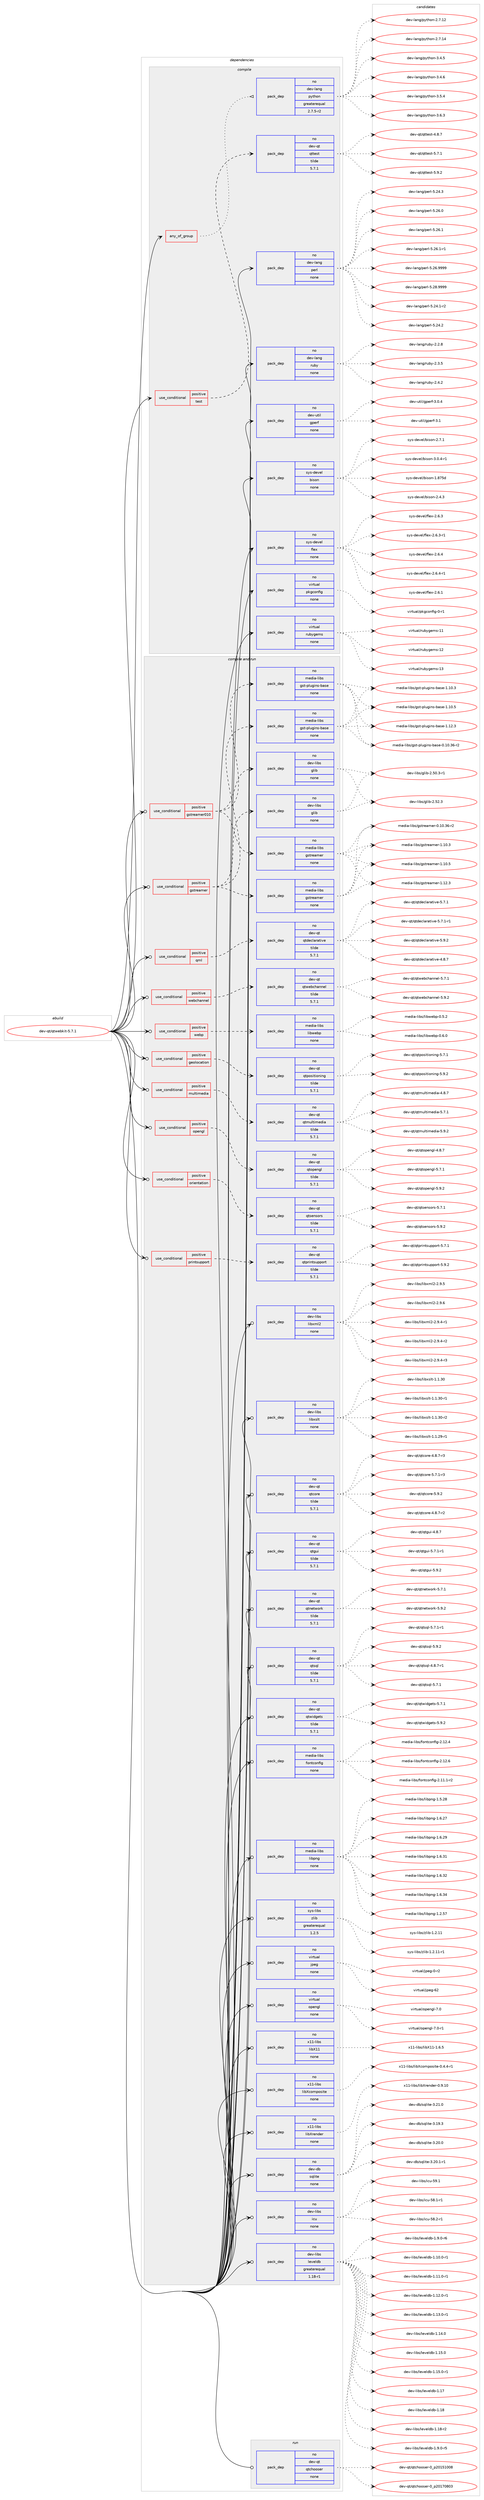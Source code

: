 digraph prolog {

# *************
# Graph options
# *************

newrank=true;
concentrate=true;
compound=true;
graph [rankdir=LR,fontname=Helvetica,fontsize=10,ranksep=1.5];#, ranksep=2.5, nodesep=0.2];
edge  [arrowhead=vee];
node  [fontname=Helvetica,fontsize=10];

# **********
# The ebuild
# **********

subgraph cluster_leftcol {
color=gray;
rank=same;
label=<<i>ebuild</i>>;
id [label="dev-qt/qtwebkit-5.7.1", color=red, width=4, href="../dev-qt/qtwebkit-5.7.1.svg"];
}

# ****************
# The dependencies
# ****************

subgraph cluster_midcol {
color=gray;
label=<<i>dependencies</i>>;
subgraph cluster_compile {
fillcolor="#eeeeee";
style=filled;
label=<<i>compile</i>>;
subgraph any3931 {
dependency197040 [label=<<TABLE BORDER="0" CELLBORDER="1" CELLSPACING="0" CELLPADDING="4"><TR><TD CELLPADDING="10">any_of_group</TD></TR></TABLE>>, shape=none, color=red];subgraph pack148412 {
dependency197041 [label=<<TABLE BORDER="0" CELLBORDER="1" CELLSPACING="0" CELLPADDING="4" WIDTH="220"><TR><TD ROWSPAN="6" CELLPADDING="30">pack_dep</TD></TR><TR><TD WIDTH="110">no</TD></TR><TR><TD>dev-lang</TD></TR><TR><TD>python</TD></TR><TR><TD>greaterequal</TD></TR><TR><TD>2.7.5-r2</TD></TR></TABLE>>, shape=none, color=blue];
}
dependency197040:e -> dependency197041:w [weight=20,style="dotted",arrowhead="oinv"];
}
id:e -> dependency197040:w [weight=20,style="solid",arrowhead="vee"];
subgraph cond44651 {
dependency197042 [label=<<TABLE BORDER="0" CELLBORDER="1" CELLSPACING="0" CELLPADDING="4"><TR><TD ROWSPAN="3" CELLPADDING="10">use_conditional</TD></TR><TR><TD>positive</TD></TR><TR><TD>test</TD></TR></TABLE>>, shape=none, color=red];
subgraph pack148413 {
dependency197043 [label=<<TABLE BORDER="0" CELLBORDER="1" CELLSPACING="0" CELLPADDING="4" WIDTH="220"><TR><TD ROWSPAN="6" CELLPADDING="30">pack_dep</TD></TR><TR><TD WIDTH="110">no</TD></TR><TR><TD>dev-qt</TD></TR><TR><TD>qttest</TD></TR><TR><TD>tilde</TD></TR><TR><TD>5.7.1</TD></TR></TABLE>>, shape=none, color=blue];
}
dependency197042:e -> dependency197043:w [weight=20,style="dashed",arrowhead="vee"];
}
id:e -> dependency197042:w [weight=20,style="solid",arrowhead="vee"];
subgraph pack148414 {
dependency197044 [label=<<TABLE BORDER="0" CELLBORDER="1" CELLSPACING="0" CELLPADDING="4" WIDTH="220"><TR><TD ROWSPAN="6" CELLPADDING="30">pack_dep</TD></TR><TR><TD WIDTH="110">no</TD></TR><TR><TD>dev-lang</TD></TR><TR><TD>perl</TD></TR><TR><TD>none</TD></TR><TR><TD></TD></TR></TABLE>>, shape=none, color=blue];
}
id:e -> dependency197044:w [weight=20,style="solid",arrowhead="vee"];
subgraph pack148415 {
dependency197045 [label=<<TABLE BORDER="0" CELLBORDER="1" CELLSPACING="0" CELLPADDING="4" WIDTH="220"><TR><TD ROWSPAN="6" CELLPADDING="30">pack_dep</TD></TR><TR><TD WIDTH="110">no</TD></TR><TR><TD>dev-lang</TD></TR><TR><TD>ruby</TD></TR><TR><TD>none</TD></TR><TR><TD></TD></TR></TABLE>>, shape=none, color=blue];
}
id:e -> dependency197045:w [weight=20,style="solid",arrowhead="vee"];
subgraph pack148416 {
dependency197046 [label=<<TABLE BORDER="0" CELLBORDER="1" CELLSPACING="0" CELLPADDING="4" WIDTH="220"><TR><TD ROWSPAN="6" CELLPADDING="30">pack_dep</TD></TR><TR><TD WIDTH="110">no</TD></TR><TR><TD>dev-util</TD></TR><TR><TD>gperf</TD></TR><TR><TD>none</TD></TR><TR><TD></TD></TR></TABLE>>, shape=none, color=blue];
}
id:e -> dependency197046:w [weight=20,style="solid",arrowhead="vee"];
subgraph pack148417 {
dependency197047 [label=<<TABLE BORDER="0" CELLBORDER="1" CELLSPACING="0" CELLPADDING="4" WIDTH="220"><TR><TD ROWSPAN="6" CELLPADDING="30">pack_dep</TD></TR><TR><TD WIDTH="110">no</TD></TR><TR><TD>sys-devel</TD></TR><TR><TD>bison</TD></TR><TR><TD>none</TD></TR><TR><TD></TD></TR></TABLE>>, shape=none, color=blue];
}
id:e -> dependency197047:w [weight=20,style="solid",arrowhead="vee"];
subgraph pack148418 {
dependency197048 [label=<<TABLE BORDER="0" CELLBORDER="1" CELLSPACING="0" CELLPADDING="4" WIDTH="220"><TR><TD ROWSPAN="6" CELLPADDING="30">pack_dep</TD></TR><TR><TD WIDTH="110">no</TD></TR><TR><TD>sys-devel</TD></TR><TR><TD>flex</TD></TR><TR><TD>none</TD></TR><TR><TD></TD></TR></TABLE>>, shape=none, color=blue];
}
id:e -> dependency197048:w [weight=20,style="solid",arrowhead="vee"];
subgraph pack148419 {
dependency197049 [label=<<TABLE BORDER="0" CELLBORDER="1" CELLSPACING="0" CELLPADDING="4" WIDTH="220"><TR><TD ROWSPAN="6" CELLPADDING="30">pack_dep</TD></TR><TR><TD WIDTH="110">no</TD></TR><TR><TD>virtual</TD></TR><TR><TD>pkgconfig</TD></TR><TR><TD>none</TD></TR><TR><TD></TD></TR></TABLE>>, shape=none, color=blue];
}
id:e -> dependency197049:w [weight=20,style="solid",arrowhead="vee"];
subgraph pack148420 {
dependency197050 [label=<<TABLE BORDER="0" CELLBORDER="1" CELLSPACING="0" CELLPADDING="4" WIDTH="220"><TR><TD ROWSPAN="6" CELLPADDING="30">pack_dep</TD></TR><TR><TD WIDTH="110">no</TD></TR><TR><TD>virtual</TD></TR><TR><TD>rubygems</TD></TR><TR><TD>none</TD></TR><TR><TD></TD></TR></TABLE>>, shape=none, color=blue];
}
id:e -> dependency197050:w [weight=20,style="solid",arrowhead="vee"];
}
subgraph cluster_compileandrun {
fillcolor="#eeeeee";
style=filled;
label=<<i>compile and run</i>>;
subgraph cond44652 {
dependency197051 [label=<<TABLE BORDER="0" CELLBORDER="1" CELLSPACING="0" CELLPADDING="4"><TR><TD ROWSPAN="3" CELLPADDING="10">use_conditional</TD></TR><TR><TD>positive</TD></TR><TR><TD>geolocation</TD></TR></TABLE>>, shape=none, color=red];
subgraph pack148421 {
dependency197052 [label=<<TABLE BORDER="0" CELLBORDER="1" CELLSPACING="0" CELLPADDING="4" WIDTH="220"><TR><TD ROWSPAN="6" CELLPADDING="30">pack_dep</TD></TR><TR><TD WIDTH="110">no</TD></TR><TR><TD>dev-qt</TD></TR><TR><TD>qtpositioning</TD></TR><TR><TD>tilde</TD></TR><TR><TD>5.7.1</TD></TR></TABLE>>, shape=none, color=blue];
}
dependency197051:e -> dependency197052:w [weight=20,style="dashed",arrowhead="vee"];
}
id:e -> dependency197051:w [weight=20,style="solid",arrowhead="odotvee"];
subgraph cond44653 {
dependency197053 [label=<<TABLE BORDER="0" CELLBORDER="1" CELLSPACING="0" CELLPADDING="4"><TR><TD ROWSPAN="3" CELLPADDING="10">use_conditional</TD></TR><TR><TD>positive</TD></TR><TR><TD>gstreamer</TD></TR></TABLE>>, shape=none, color=red];
subgraph pack148422 {
dependency197054 [label=<<TABLE BORDER="0" CELLBORDER="1" CELLSPACING="0" CELLPADDING="4" WIDTH="220"><TR><TD ROWSPAN="6" CELLPADDING="30">pack_dep</TD></TR><TR><TD WIDTH="110">no</TD></TR><TR><TD>dev-libs</TD></TR><TR><TD>glib</TD></TR><TR><TD>none</TD></TR><TR><TD></TD></TR></TABLE>>, shape=none, color=blue];
}
dependency197053:e -> dependency197054:w [weight=20,style="dashed",arrowhead="vee"];
subgraph pack148423 {
dependency197055 [label=<<TABLE BORDER="0" CELLBORDER="1" CELLSPACING="0" CELLPADDING="4" WIDTH="220"><TR><TD ROWSPAN="6" CELLPADDING="30">pack_dep</TD></TR><TR><TD WIDTH="110">no</TD></TR><TR><TD>media-libs</TD></TR><TR><TD>gstreamer</TD></TR><TR><TD>none</TD></TR><TR><TD></TD></TR></TABLE>>, shape=none, color=blue];
}
dependency197053:e -> dependency197055:w [weight=20,style="dashed",arrowhead="vee"];
subgraph pack148424 {
dependency197056 [label=<<TABLE BORDER="0" CELLBORDER="1" CELLSPACING="0" CELLPADDING="4" WIDTH="220"><TR><TD ROWSPAN="6" CELLPADDING="30">pack_dep</TD></TR><TR><TD WIDTH="110">no</TD></TR><TR><TD>media-libs</TD></TR><TR><TD>gst-plugins-base</TD></TR><TR><TD>none</TD></TR><TR><TD></TD></TR></TABLE>>, shape=none, color=blue];
}
dependency197053:e -> dependency197056:w [weight=20,style="dashed",arrowhead="vee"];
}
id:e -> dependency197053:w [weight=20,style="solid",arrowhead="odotvee"];
subgraph cond44654 {
dependency197057 [label=<<TABLE BORDER="0" CELLBORDER="1" CELLSPACING="0" CELLPADDING="4"><TR><TD ROWSPAN="3" CELLPADDING="10">use_conditional</TD></TR><TR><TD>positive</TD></TR><TR><TD>gstreamer010</TD></TR></TABLE>>, shape=none, color=red];
subgraph pack148425 {
dependency197058 [label=<<TABLE BORDER="0" CELLBORDER="1" CELLSPACING="0" CELLPADDING="4" WIDTH="220"><TR><TD ROWSPAN="6" CELLPADDING="30">pack_dep</TD></TR><TR><TD WIDTH="110">no</TD></TR><TR><TD>dev-libs</TD></TR><TR><TD>glib</TD></TR><TR><TD>none</TD></TR><TR><TD></TD></TR></TABLE>>, shape=none, color=blue];
}
dependency197057:e -> dependency197058:w [weight=20,style="dashed",arrowhead="vee"];
subgraph pack148426 {
dependency197059 [label=<<TABLE BORDER="0" CELLBORDER="1" CELLSPACING="0" CELLPADDING="4" WIDTH="220"><TR><TD ROWSPAN="6" CELLPADDING="30">pack_dep</TD></TR><TR><TD WIDTH="110">no</TD></TR><TR><TD>media-libs</TD></TR><TR><TD>gstreamer</TD></TR><TR><TD>none</TD></TR><TR><TD></TD></TR></TABLE>>, shape=none, color=blue];
}
dependency197057:e -> dependency197059:w [weight=20,style="dashed",arrowhead="vee"];
subgraph pack148427 {
dependency197060 [label=<<TABLE BORDER="0" CELLBORDER="1" CELLSPACING="0" CELLPADDING="4" WIDTH="220"><TR><TD ROWSPAN="6" CELLPADDING="30">pack_dep</TD></TR><TR><TD WIDTH="110">no</TD></TR><TR><TD>media-libs</TD></TR><TR><TD>gst-plugins-base</TD></TR><TR><TD>none</TD></TR><TR><TD></TD></TR></TABLE>>, shape=none, color=blue];
}
dependency197057:e -> dependency197060:w [weight=20,style="dashed",arrowhead="vee"];
}
id:e -> dependency197057:w [weight=20,style="solid",arrowhead="odotvee"];
subgraph cond44655 {
dependency197061 [label=<<TABLE BORDER="0" CELLBORDER="1" CELLSPACING="0" CELLPADDING="4"><TR><TD ROWSPAN="3" CELLPADDING="10">use_conditional</TD></TR><TR><TD>positive</TD></TR><TR><TD>multimedia</TD></TR></TABLE>>, shape=none, color=red];
subgraph pack148428 {
dependency197062 [label=<<TABLE BORDER="0" CELLBORDER="1" CELLSPACING="0" CELLPADDING="4" WIDTH="220"><TR><TD ROWSPAN="6" CELLPADDING="30">pack_dep</TD></TR><TR><TD WIDTH="110">no</TD></TR><TR><TD>dev-qt</TD></TR><TR><TD>qtmultimedia</TD></TR><TR><TD>tilde</TD></TR><TR><TD>5.7.1</TD></TR></TABLE>>, shape=none, color=blue];
}
dependency197061:e -> dependency197062:w [weight=20,style="dashed",arrowhead="vee"];
}
id:e -> dependency197061:w [weight=20,style="solid",arrowhead="odotvee"];
subgraph cond44656 {
dependency197063 [label=<<TABLE BORDER="0" CELLBORDER="1" CELLSPACING="0" CELLPADDING="4"><TR><TD ROWSPAN="3" CELLPADDING="10">use_conditional</TD></TR><TR><TD>positive</TD></TR><TR><TD>opengl</TD></TR></TABLE>>, shape=none, color=red];
subgraph pack148429 {
dependency197064 [label=<<TABLE BORDER="0" CELLBORDER="1" CELLSPACING="0" CELLPADDING="4" WIDTH="220"><TR><TD ROWSPAN="6" CELLPADDING="30">pack_dep</TD></TR><TR><TD WIDTH="110">no</TD></TR><TR><TD>dev-qt</TD></TR><TR><TD>qtopengl</TD></TR><TR><TD>tilde</TD></TR><TR><TD>5.7.1</TD></TR></TABLE>>, shape=none, color=blue];
}
dependency197063:e -> dependency197064:w [weight=20,style="dashed",arrowhead="vee"];
}
id:e -> dependency197063:w [weight=20,style="solid",arrowhead="odotvee"];
subgraph cond44657 {
dependency197065 [label=<<TABLE BORDER="0" CELLBORDER="1" CELLSPACING="0" CELLPADDING="4"><TR><TD ROWSPAN="3" CELLPADDING="10">use_conditional</TD></TR><TR><TD>positive</TD></TR><TR><TD>orientation</TD></TR></TABLE>>, shape=none, color=red];
subgraph pack148430 {
dependency197066 [label=<<TABLE BORDER="0" CELLBORDER="1" CELLSPACING="0" CELLPADDING="4" WIDTH="220"><TR><TD ROWSPAN="6" CELLPADDING="30">pack_dep</TD></TR><TR><TD WIDTH="110">no</TD></TR><TR><TD>dev-qt</TD></TR><TR><TD>qtsensors</TD></TR><TR><TD>tilde</TD></TR><TR><TD>5.7.1</TD></TR></TABLE>>, shape=none, color=blue];
}
dependency197065:e -> dependency197066:w [weight=20,style="dashed",arrowhead="vee"];
}
id:e -> dependency197065:w [weight=20,style="solid",arrowhead="odotvee"];
subgraph cond44658 {
dependency197067 [label=<<TABLE BORDER="0" CELLBORDER="1" CELLSPACING="0" CELLPADDING="4"><TR><TD ROWSPAN="3" CELLPADDING="10">use_conditional</TD></TR><TR><TD>positive</TD></TR><TR><TD>printsupport</TD></TR></TABLE>>, shape=none, color=red];
subgraph pack148431 {
dependency197068 [label=<<TABLE BORDER="0" CELLBORDER="1" CELLSPACING="0" CELLPADDING="4" WIDTH="220"><TR><TD ROWSPAN="6" CELLPADDING="30">pack_dep</TD></TR><TR><TD WIDTH="110">no</TD></TR><TR><TD>dev-qt</TD></TR><TR><TD>qtprintsupport</TD></TR><TR><TD>tilde</TD></TR><TR><TD>5.7.1</TD></TR></TABLE>>, shape=none, color=blue];
}
dependency197067:e -> dependency197068:w [weight=20,style="dashed",arrowhead="vee"];
}
id:e -> dependency197067:w [weight=20,style="solid",arrowhead="odotvee"];
subgraph cond44659 {
dependency197069 [label=<<TABLE BORDER="0" CELLBORDER="1" CELLSPACING="0" CELLPADDING="4"><TR><TD ROWSPAN="3" CELLPADDING="10">use_conditional</TD></TR><TR><TD>positive</TD></TR><TR><TD>qml</TD></TR></TABLE>>, shape=none, color=red];
subgraph pack148432 {
dependency197070 [label=<<TABLE BORDER="0" CELLBORDER="1" CELLSPACING="0" CELLPADDING="4" WIDTH="220"><TR><TD ROWSPAN="6" CELLPADDING="30">pack_dep</TD></TR><TR><TD WIDTH="110">no</TD></TR><TR><TD>dev-qt</TD></TR><TR><TD>qtdeclarative</TD></TR><TR><TD>tilde</TD></TR><TR><TD>5.7.1</TD></TR></TABLE>>, shape=none, color=blue];
}
dependency197069:e -> dependency197070:w [weight=20,style="dashed",arrowhead="vee"];
}
id:e -> dependency197069:w [weight=20,style="solid",arrowhead="odotvee"];
subgraph cond44660 {
dependency197071 [label=<<TABLE BORDER="0" CELLBORDER="1" CELLSPACING="0" CELLPADDING="4"><TR><TD ROWSPAN="3" CELLPADDING="10">use_conditional</TD></TR><TR><TD>positive</TD></TR><TR><TD>webchannel</TD></TR></TABLE>>, shape=none, color=red];
subgraph pack148433 {
dependency197072 [label=<<TABLE BORDER="0" CELLBORDER="1" CELLSPACING="0" CELLPADDING="4" WIDTH="220"><TR><TD ROWSPAN="6" CELLPADDING="30">pack_dep</TD></TR><TR><TD WIDTH="110">no</TD></TR><TR><TD>dev-qt</TD></TR><TR><TD>qtwebchannel</TD></TR><TR><TD>tilde</TD></TR><TR><TD>5.7.1</TD></TR></TABLE>>, shape=none, color=blue];
}
dependency197071:e -> dependency197072:w [weight=20,style="dashed",arrowhead="vee"];
}
id:e -> dependency197071:w [weight=20,style="solid",arrowhead="odotvee"];
subgraph cond44661 {
dependency197073 [label=<<TABLE BORDER="0" CELLBORDER="1" CELLSPACING="0" CELLPADDING="4"><TR><TD ROWSPAN="3" CELLPADDING="10">use_conditional</TD></TR><TR><TD>positive</TD></TR><TR><TD>webp</TD></TR></TABLE>>, shape=none, color=red];
subgraph pack148434 {
dependency197074 [label=<<TABLE BORDER="0" CELLBORDER="1" CELLSPACING="0" CELLPADDING="4" WIDTH="220"><TR><TD ROWSPAN="6" CELLPADDING="30">pack_dep</TD></TR><TR><TD WIDTH="110">no</TD></TR><TR><TD>media-libs</TD></TR><TR><TD>libwebp</TD></TR><TR><TD>none</TD></TR><TR><TD></TD></TR></TABLE>>, shape=none, color=blue];
}
dependency197073:e -> dependency197074:w [weight=20,style="dashed",arrowhead="vee"];
}
id:e -> dependency197073:w [weight=20,style="solid",arrowhead="odotvee"];
subgraph pack148435 {
dependency197075 [label=<<TABLE BORDER="0" CELLBORDER="1" CELLSPACING="0" CELLPADDING="4" WIDTH="220"><TR><TD ROWSPAN="6" CELLPADDING="30">pack_dep</TD></TR><TR><TD WIDTH="110">no</TD></TR><TR><TD>dev-db</TD></TR><TR><TD>sqlite</TD></TR><TR><TD>none</TD></TR><TR><TD></TD></TR></TABLE>>, shape=none, color=blue];
}
id:e -> dependency197075:w [weight=20,style="solid",arrowhead="odotvee"];
subgraph pack148436 {
dependency197076 [label=<<TABLE BORDER="0" CELLBORDER="1" CELLSPACING="0" CELLPADDING="4" WIDTH="220"><TR><TD ROWSPAN="6" CELLPADDING="30">pack_dep</TD></TR><TR><TD WIDTH="110">no</TD></TR><TR><TD>dev-libs</TD></TR><TR><TD>icu</TD></TR><TR><TD>none</TD></TR><TR><TD></TD></TR></TABLE>>, shape=none, color=blue];
}
id:e -> dependency197076:w [weight=20,style="solid",arrowhead="odotvee"];
subgraph pack148437 {
dependency197077 [label=<<TABLE BORDER="0" CELLBORDER="1" CELLSPACING="0" CELLPADDING="4" WIDTH="220"><TR><TD ROWSPAN="6" CELLPADDING="30">pack_dep</TD></TR><TR><TD WIDTH="110">no</TD></TR><TR><TD>dev-libs</TD></TR><TR><TD>leveldb</TD></TR><TR><TD>greaterequal</TD></TR><TR><TD>1.18-r1</TD></TR></TABLE>>, shape=none, color=blue];
}
id:e -> dependency197077:w [weight=20,style="solid",arrowhead="odotvee"];
subgraph pack148438 {
dependency197078 [label=<<TABLE BORDER="0" CELLBORDER="1" CELLSPACING="0" CELLPADDING="4" WIDTH="220"><TR><TD ROWSPAN="6" CELLPADDING="30">pack_dep</TD></TR><TR><TD WIDTH="110">no</TD></TR><TR><TD>dev-libs</TD></TR><TR><TD>libxml2</TD></TR><TR><TD>none</TD></TR><TR><TD></TD></TR></TABLE>>, shape=none, color=blue];
}
id:e -> dependency197078:w [weight=20,style="solid",arrowhead="odotvee"];
subgraph pack148439 {
dependency197079 [label=<<TABLE BORDER="0" CELLBORDER="1" CELLSPACING="0" CELLPADDING="4" WIDTH="220"><TR><TD ROWSPAN="6" CELLPADDING="30">pack_dep</TD></TR><TR><TD WIDTH="110">no</TD></TR><TR><TD>dev-libs</TD></TR><TR><TD>libxslt</TD></TR><TR><TD>none</TD></TR><TR><TD></TD></TR></TABLE>>, shape=none, color=blue];
}
id:e -> dependency197079:w [weight=20,style="solid",arrowhead="odotvee"];
subgraph pack148440 {
dependency197080 [label=<<TABLE BORDER="0" CELLBORDER="1" CELLSPACING="0" CELLPADDING="4" WIDTH="220"><TR><TD ROWSPAN="6" CELLPADDING="30">pack_dep</TD></TR><TR><TD WIDTH="110">no</TD></TR><TR><TD>dev-qt</TD></TR><TR><TD>qtcore</TD></TR><TR><TD>tilde</TD></TR><TR><TD>5.7.1</TD></TR></TABLE>>, shape=none, color=blue];
}
id:e -> dependency197080:w [weight=20,style="solid",arrowhead="odotvee"];
subgraph pack148441 {
dependency197081 [label=<<TABLE BORDER="0" CELLBORDER="1" CELLSPACING="0" CELLPADDING="4" WIDTH="220"><TR><TD ROWSPAN="6" CELLPADDING="30">pack_dep</TD></TR><TR><TD WIDTH="110">no</TD></TR><TR><TD>dev-qt</TD></TR><TR><TD>qtgui</TD></TR><TR><TD>tilde</TD></TR><TR><TD>5.7.1</TD></TR></TABLE>>, shape=none, color=blue];
}
id:e -> dependency197081:w [weight=20,style="solid",arrowhead="odotvee"];
subgraph pack148442 {
dependency197082 [label=<<TABLE BORDER="0" CELLBORDER="1" CELLSPACING="0" CELLPADDING="4" WIDTH="220"><TR><TD ROWSPAN="6" CELLPADDING="30">pack_dep</TD></TR><TR><TD WIDTH="110">no</TD></TR><TR><TD>dev-qt</TD></TR><TR><TD>qtnetwork</TD></TR><TR><TD>tilde</TD></TR><TR><TD>5.7.1</TD></TR></TABLE>>, shape=none, color=blue];
}
id:e -> dependency197082:w [weight=20,style="solid",arrowhead="odotvee"];
subgraph pack148443 {
dependency197083 [label=<<TABLE BORDER="0" CELLBORDER="1" CELLSPACING="0" CELLPADDING="4" WIDTH="220"><TR><TD ROWSPAN="6" CELLPADDING="30">pack_dep</TD></TR><TR><TD WIDTH="110">no</TD></TR><TR><TD>dev-qt</TD></TR><TR><TD>qtsql</TD></TR><TR><TD>tilde</TD></TR><TR><TD>5.7.1</TD></TR></TABLE>>, shape=none, color=blue];
}
id:e -> dependency197083:w [weight=20,style="solid",arrowhead="odotvee"];
subgraph pack148444 {
dependency197084 [label=<<TABLE BORDER="0" CELLBORDER="1" CELLSPACING="0" CELLPADDING="4" WIDTH="220"><TR><TD ROWSPAN="6" CELLPADDING="30">pack_dep</TD></TR><TR><TD WIDTH="110">no</TD></TR><TR><TD>dev-qt</TD></TR><TR><TD>qtwidgets</TD></TR><TR><TD>tilde</TD></TR><TR><TD>5.7.1</TD></TR></TABLE>>, shape=none, color=blue];
}
id:e -> dependency197084:w [weight=20,style="solid",arrowhead="odotvee"];
subgraph pack148445 {
dependency197085 [label=<<TABLE BORDER="0" CELLBORDER="1" CELLSPACING="0" CELLPADDING="4" WIDTH="220"><TR><TD ROWSPAN="6" CELLPADDING="30">pack_dep</TD></TR><TR><TD WIDTH="110">no</TD></TR><TR><TD>media-libs</TD></TR><TR><TD>fontconfig</TD></TR><TR><TD>none</TD></TR><TR><TD></TD></TR></TABLE>>, shape=none, color=blue];
}
id:e -> dependency197085:w [weight=20,style="solid",arrowhead="odotvee"];
subgraph pack148446 {
dependency197086 [label=<<TABLE BORDER="0" CELLBORDER="1" CELLSPACING="0" CELLPADDING="4" WIDTH="220"><TR><TD ROWSPAN="6" CELLPADDING="30">pack_dep</TD></TR><TR><TD WIDTH="110">no</TD></TR><TR><TD>media-libs</TD></TR><TR><TD>libpng</TD></TR><TR><TD>none</TD></TR><TR><TD></TD></TR></TABLE>>, shape=none, color=blue];
}
id:e -> dependency197086:w [weight=20,style="solid",arrowhead="odotvee"];
subgraph pack148447 {
dependency197087 [label=<<TABLE BORDER="0" CELLBORDER="1" CELLSPACING="0" CELLPADDING="4" WIDTH="220"><TR><TD ROWSPAN="6" CELLPADDING="30">pack_dep</TD></TR><TR><TD WIDTH="110">no</TD></TR><TR><TD>sys-libs</TD></TR><TR><TD>zlib</TD></TR><TR><TD>greaterequal</TD></TR><TR><TD>1.2.5</TD></TR></TABLE>>, shape=none, color=blue];
}
id:e -> dependency197087:w [weight=20,style="solid",arrowhead="odotvee"];
subgraph pack148448 {
dependency197088 [label=<<TABLE BORDER="0" CELLBORDER="1" CELLSPACING="0" CELLPADDING="4" WIDTH="220"><TR><TD ROWSPAN="6" CELLPADDING="30">pack_dep</TD></TR><TR><TD WIDTH="110">no</TD></TR><TR><TD>virtual</TD></TR><TR><TD>jpeg</TD></TR><TR><TD>none</TD></TR><TR><TD></TD></TR></TABLE>>, shape=none, color=blue];
}
id:e -> dependency197088:w [weight=20,style="solid",arrowhead="odotvee"];
subgraph pack148449 {
dependency197089 [label=<<TABLE BORDER="0" CELLBORDER="1" CELLSPACING="0" CELLPADDING="4" WIDTH="220"><TR><TD ROWSPAN="6" CELLPADDING="30">pack_dep</TD></TR><TR><TD WIDTH="110">no</TD></TR><TR><TD>virtual</TD></TR><TR><TD>opengl</TD></TR><TR><TD>none</TD></TR><TR><TD></TD></TR></TABLE>>, shape=none, color=blue];
}
id:e -> dependency197089:w [weight=20,style="solid",arrowhead="odotvee"];
subgraph pack148450 {
dependency197090 [label=<<TABLE BORDER="0" CELLBORDER="1" CELLSPACING="0" CELLPADDING="4" WIDTH="220"><TR><TD ROWSPAN="6" CELLPADDING="30">pack_dep</TD></TR><TR><TD WIDTH="110">no</TD></TR><TR><TD>x11-libs</TD></TR><TR><TD>libX11</TD></TR><TR><TD>none</TD></TR><TR><TD></TD></TR></TABLE>>, shape=none, color=blue];
}
id:e -> dependency197090:w [weight=20,style="solid",arrowhead="odotvee"];
subgraph pack148451 {
dependency197091 [label=<<TABLE BORDER="0" CELLBORDER="1" CELLSPACING="0" CELLPADDING="4" WIDTH="220"><TR><TD ROWSPAN="6" CELLPADDING="30">pack_dep</TD></TR><TR><TD WIDTH="110">no</TD></TR><TR><TD>x11-libs</TD></TR><TR><TD>libXcomposite</TD></TR><TR><TD>none</TD></TR><TR><TD></TD></TR></TABLE>>, shape=none, color=blue];
}
id:e -> dependency197091:w [weight=20,style="solid",arrowhead="odotvee"];
subgraph pack148452 {
dependency197092 [label=<<TABLE BORDER="0" CELLBORDER="1" CELLSPACING="0" CELLPADDING="4" WIDTH="220"><TR><TD ROWSPAN="6" CELLPADDING="30">pack_dep</TD></TR><TR><TD WIDTH="110">no</TD></TR><TR><TD>x11-libs</TD></TR><TR><TD>libXrender</TD></TR><TR><TD>none</TD></TR><TR><TD></TD></TR></TABLE>>, shape=none, color=blue];
}
id:e -> dependency197092:w [weight=20,style="solid",arrowhead="odotvee"];
}
subgraph cluster_run {
fillcolor="#eeeeee";
style=filled;
label=<<i>run</i>>;
subgraph pack148453 {
dependency197093 [label=<<TABLE BORDER="0" CELLBORDER="1" CELLSPACING="0" CELLPADDING="4" WIDTH="220"><TR><TD ROWSPAN="6" CELLPADDING="30">pack_dep</TD></TR><TR><TD WIDTH="110">no</TD></TR><TR><TD>dev-qt</TD></TR><TR><TD>qtchooser</TD></TR><TR><TD>none</TD></TR><TR><TD></TD></TR></TABLE>>, shape=none, color=blue];
}
id:e -> dependency197093:w [weight=20,style="solid",arrowhead="odot"];
}
}

# **************
# The candidates
# **************

subgraph cluster_choices {
rank=same;
color=gray;
label=<<i>candidates</i>>;

subgraph choice148412 {
color=black;
nodesep=1;
choice10010111845108971101034711212111610411111045504655464950 [label="dev-lang/python-2.7.12", color=red, width=4,href="../dev-lang/python-2.7.12.svg"];
choice10010111845108971101034711212111610411111045504655464952 [label="dev-lang/python-2.7.14", color=red, width=4,href="../dev-lang/python-2.7.14.svg"];
choice100101118451089711010347112121116104111110455146524653 [label="dev-lang/python-3.4.5", color=red, width=4,href="../dev-lang/python-3.4.5.svg"];
choice100101118451089711010347112121116104111110455146524654 [label="dev-lang/python-3.4.6", color=red, width=4,href="../dev-lang/python-3.4.6.svg"];
choice100101118451089711010347112121116104111110455146534652 [label="dev-lang/python-3.5.4", color=red, width=4,href="../dev-lang/python-3.5.4.svg"];
choice100101118451089711010347112121116104111110455146544651 [label="dev-lang/python-3.6.3", color=red, width=4,href="../dev-lang/python-3.6.3.svg"];
dependency197041:e -> choice10010111845108971101034711212111610411111045504655464950:w [style=dotted,weight="100"];
dependency197041:e -> choice10010111845108971101034711212111610411111045504655464952:w [style=dotted,weight="100"];
dependency197041:e -> choice100101118451089711010347112121116104111110455146524653:w [style=dotted,weight="100"];
dependency197041:e -> choice100101118451089711010347112121116104111110455146524654:w [style=dotted,weight="100"];
dependency197041:e -> choice100101118451089711010347112121116104111110455146534652:w [style=dotted,weight="100"];
dependency197041:e -> choice100101118451089711010347112121116104111110455146544651:w [style=dotted,weight="100"];
}
subgraph choice148413 {
color=black;
nodesep=1;
choice1001011184511311647113116116101115116455246564655 [label="dev-qt/qttest-4.8.7", color=red, width=4,href="../dev-qt/qttest-4.8.7.svg"];
choice1001011184511311647113116116101115116455346554649 [label="dev-qt/qttest-5.7.1", color=red, width=4,href="../dev-qt/qttest-5.7.1.svg"];
choice1001011184511311647113116116101115116455346574650 [label="dev-qt/qttest-5.9.2", color=red, width=4,href="../dev-qt/qttest-5.9.2.svg"];
dependency197043:e -> choice1001011184511311647113116116101115116455246564655:w [style=dotted,weight="100"];
dependency197043:e -> choice1001011184511311647113116116101115116455346554649:w [style=dotted,weight="100"];
dependency197043:e -> choice1001011184511311647113116116101115116455346574650:w [style=dotted,weight="100"];
}
subgraph choice148414 {
color=black;
nodesep=1;
choice100101118451089711010347112101114108455346505246494511450 [label="dev-lang/perl-5.24.1-r2", color=red, width=4,href="../dev-lang/perl-5.24.1-r2.svg"];
choice10010111845108971101034711210111410845534650524650 [label="dev-lang/perl-5.24.2", color=red, width=4,href="../dev-lang/perl-5.24.2.svg"];
choice10010111845108971101034711210111410845534650524651 [label="dev-lang/perl-5.24.3", color=red, width=4,href="../dev-lang/perl-5.24.3.svg"];
choice10010111845108971101034711210111410845534650544648 [label="dev-lang/perl-5.26.0", color=red, width=4,href="../dev-lang/perl-5.26.0.svg"];
choice10010111845108971101034711210111410845534650544649 [label="dev-lang/perl-5.26.1", color=red, width=4,href="../dev-lang/perl-5.26.1.svg"];
choice100101118451089711010347112101114108455346505446494511449 [label="dev-lang/perl-5.26.1-r1", color=red, width=4,href="../dev-lang/perl-5.26.1-r1.svg"];
choice10010111845108971101034711210111410845534650544657575757 [label="dev-lang/perl-5.26.9999", color=red, width=4,href="../dev-lang/perl-5.26.9999.svg"];
choice10010111845108971101034711210111410845534650564657575757 [label="dev-lang/perl-5.28.9999", color=red, width=4,href="../dev-lang/perl-5.28.9999.svg"];
dependency197044:e -> choice100101118451089711010347112101114108455346505246494511450:w [style=dotted,weight="100"];
dependency197044:e -> choice10010111845108971101034711210111410845534650524650:w [style=dotted,weight="100"];
dependency197044:e -> choice10010111845108971101034711210111410845534650524651:w [style=dotted,weight="100"];
dependency197044:e -> choice10010111845108971101034711210111410845534650544648:w [style=dotted,weight="100"];
dependency197044:e -> choice10010111845108971101034711210111410845534650544649:w [style=dotted,weight="100"];
dependency197044:e -> choice100101118451089711010347112101114108455346505446494511449:w [style=dotted,weight="100"];
dependency197044:e -> choice10010111845108971101034711210111410845534650544657575757:w [style=dotted,weight="100"];
dependency197044:e -> choice10010111845108971101034711210111410845534650564657575757:w [style=dotted,weight="100"];
}
subgraph choice148415 {
color=black;
nodesep=1;
choice10010111845108971101034711411798121455046504656 [label="dev-lang/ruby-2.2.8", color=red, width=4,href="../dev-lang/ruby-2.2.8.svg"];
choice10010111845108971101034711411798121455046514653 [label="dev-lang/ruby-2.3.5", color=red, width=4,href="../dev-lang/ruby-2.3.5.svg"];
choice10010111845108971101034711411798121455046524650 [label="dev-lang/ruby-2.4.2", color=red, width=4,href="../dev-lang/ruby-2.4.2.svg"];
dependency197045:e -> choice10010111845108971101034711411798121455046504656:w [style=dotted,weight="100"];
dependency197045:e -> choice10010111845108971101034711411798121455046514653:w [style=dotted,weight="100"];
dependency197045:e -> choice10010111845108971101034711411798121455046524650:w [style=dotted,weight="100"];
}
subgraph choice148416 {
color=black;
nodesep=1;
choice1001011184511711610510847103112101114102455146484652 [label="dev-util/gperf-3.0.4", color=red, width=4,href="../dev-util/gperf-3.0.4.svg"];
choice100101118451171161051084710311210111410245514649 [label="dev-util/gperf-3.1", color=red, width=4,href="../dev-util/gperf-3.1.svg"];
dependency197046:e -> choice1001011184511711610510847103112101114102455146484652:w [style=dotted,weight="100"];
dependency197046:e -> choice100101118451171161051084710311210111410245514649:w [style=dotted,weight="100"];
}
subgraph choice148417 {
color=black;
nodesep=1;
choice115121115451001011181011084798105115111110454946565553100 [label="sys-devel/bison-1.875d", color=red, width=4,href="../sys-devel/bison-1.875d.svg"];
choice115121115451001011181011084798105115111110455046524651 [label="sys-devel/bison-2.4.3", color=red, width=4,href="../sys-devel/bison-2.4.3.svg"];
choice115121115451001011181011084798105115111110455046554649 [label="sys-devel/bison-2.7.1", color=red, width=4,href="../sys-devel/bison-2.7.1.svg"];
choice1151211154510010111810110847981051151111104551464846524511449 [label="sys-devel/bison-3.0.4-r1", color=red, width=4,href="../sys-devel/bison-3.0.4-r1.svg"];
dependency197047:e -> choice115121115451001011181011084798105115111110454946565553100:w [style=dotted,weight="100"];
dependency197047:e -> choice115121115451001011181011084798105115111110455046524651:w [style=dotted,weight="100"];
dependency197047:e -> choice115121115451001011181011084798105115111110455046554649:w [style=dotted,weight="100"];
dependency197047:e -> choice1151211154510010111810110847981051151111104551464846524511449:w [style=dotted,weight="100"];
}
subgraph choice148418 {
color=black;
nodesep=1;
choice1151211154510010111810110847102108101120455046544649 [label="sys-devel/flex-2.6.1", color=red, width=4,href="../sys-devel/flex-2.6.1.svg"];
choice1151211154510010111810110847102108101120455046544651 [label="sys-devel/flex-2.6.3", color=red, width=4,href="../sys-devel/flex-2.6.3.svg"];
choice11512111545100101118101108471021081011204550465446514511449 [label="sys-devel/flex-2.6.3-r1", color=red, width=4,href="../sys-devel/flex-2.6.3-r1.svg"];
choice1151211154510010111810110847102108101120455046544652 [label="sys-devel/flex-2.6.4", color=red, width=4,href="../sys-devel/flex-2.6.4.svg"];
choice11512111545100101118101108471021081011204550465446524511449 [label="sys-devel/flex-2.6.4-r1", color=red, width=4,href="../sys-devel/flex-2.6.4-r1.svg"];
dependency197048:e -> choice1151211154510010111810110847102108101120455046544649:w [style=dotted,weight="100"];
dependency197048:e -> choice1151211154510010111810110847102108101120455046544651:w [style=dotted,weight="100"];
dependency197048:e -> choice11512111545100101118101108471021081011204550465446514511449:w [style=dotted,weight="100"];
dependency197048:e -> choice1151211154510010111810110847102108101120455046544652:w [style=dotted,weight="100"];
dependency197048:e -> choice11512111545100101118101108471021081011204550465446524511449:w [style=dotted,weight="100"];
}
subgraph choice148419 {
color=black;
nodesep=1;
choice11810511411611797108471121071039911111010210510345484511449 [label="virtual/pkgconfig-0-r1", color=red, width=4,href="../virtual/pkgconfig-0-r1.svg"];
dependency197049:e -> choice11810511411611797108471121071039911111010210510345484511449:w [style=dotted,weight="100"];
}
subgraph choice148420 {
color=black;
nodesep=1;
choice118105114116117971084711411798121103101109115454949 [label="virtual/rubygems-11", color=red, width=4,href="../virtual/rubygems-11.svg"];
choice118105114116117971084711411798121103101109115454950 [label="virtual/rubygems-12", color=red, width=4,href="../virtual/rubygems-12.svg"];
choice118105114116117971084711411798121103101109115454951 [label="virtual/rubygems-13", color=red, width=4,href="../virtual/rubygems-13.svg"];
dependency197050:e -> choice118105114116117971084711411798121103101109115454949:w [style=dotted,weight="100"];
dependency197050:e -> choice118105114116117971084711411798121103101109115454950:w [style=dotted,weight="100"];
dependency197050:e -> choice118105114116117971084711411798121103101109115454951:w [style=dotted,weight="100"];
}
subgraph choice148421 {
color=black;
nodesep=1;
choice1001011184511311647113116112111115105116105111110105110103455346554649 [label="dev-qt/qtpositioning-5.7.1", color=red, width=4,href="../dev-qt/qtpositioning-5.7.1.svg"];
choice1001011184511311647113116112111115105116105111110105110103455346574650 [label="dev-qt/qtpositioning-5.9.2", color=red, width=4,href="../dev-qt/qtpositioning-5.9.2.svg"];
dependency197052:e -> choice1001011184511311647113116112111115105116105111110105110103455346554649:w [style=dotted,weight="100"];
dependency197052:e -> choice1001011184511311647113116112111115105116105111110105110103455346574650:w [style=dotted,weight="100"];
}
subgraph choice148422 {
color=black;
nodesep=1;
choice10010111845108105981154710310810598455046534846514511449 [label="dev-libs/glib-2.50.3-r1", color=red, width=4,href="../dev-libs/glib-2.50.3-r1.svg"];
choice1001011184510810598115471031081059845504653504651 [label="dev-libs/glib-2.52.3", color=red, width=4,href="../dev-libs/glib-2.52.3.svg"];
dependency197054:e -> choice10010111845108105981154710310810598455046534846514511449:w [style=dotted,weight="100"];
dependency197054:e -> choice1001011184510810598115471031081059845504653504651:w [style=dotted,weight="100"];
}
subgraph choice148423 {
color=black;
nodesep=1;
choice109101100105974510810598115471031151161141019710910111445484649484651544511450 [label="media-libs/gstreamer-0.10.36-r2", color=red, width=4,href="../media-libs/gstreamer-0.10.36-r2.svg"];
choice109101100105974510810598115471031151161141019710910111445494649484651 [label="media-libs/gstreamer-1.10.3", color=red, width=4,href="../media-libs/gstreamer-1.10.3.svg"];
choice109101100105974510810598115471031151161141019710910111445494649484653 [label="media-libs/gstreamer-1.10.5", color=red, width=4,href="../media-libs/gstreamer-1.10.5.svg"];
choice109101100105974510810598115471031151161141019710910111445494649504651 [label="media-libs/gstreamer-1.12.3", color=red, width=4,href="../media-libs/gstreamer-1.12.3.svg"];
dependency197055:e -> choice109101100105974510810598115471031151161141019710910111445484649484651544511450:w [style=dotted,weight="100"];
dependency197055:e -> choice109101100105974510810598115471031151161141019710910111445494649484651:w [style=dotted,weight="100"];
dependency197055:e -> choice109101100105974510810598115471031151161141019710910111445494649484653:w [style=dotted,weight="100"];
dependency197055:e -> choice109101100105974510810598115471031151161141019710910111445494649504651:w [style=dotted,weight="100"];
}
subgraph choice148424 {
color=black;
nodesep=1;
choice109101100105974510810598115471031151164511210811710310511011545989711510145484649484651544511450 [label="media-libs/gst-plugins-base-0.10.36-r2", color=red, width=4,href="../media-libs/gst-plugins-base-0.10.36-r2.svg"];
choice109101100105974510810598115471031151164511210811710310511011545989711510145494649484651 [label="media-libs/gst-plugins-base-1.10.3", color=red, width=4,href="../media-libs/gst-plugins-base-1.10.3.svg"];
choice109101100105974510810598115471031151164511210811710310511011545989711510145494649484653 [label="media-libs/gst-plugins-base-1.10.5", color=red, width=4,href="../media-libs/gst-plugins-base-1.10.5.svg"];
choice109101100105974510810598115471031151164511210811710310511011545989711510145494649504651 [label="media-libs/gst-plugins-base-1.12.3", color=red, width=4,href="../media-libs/gst-plugins-base-1.12.3.svg"];
dependency197056:e -> choice109101100105974510810598115471031151164511210811710310511011545989711510145484649484651544511450:w [style=dotted,weight="100"];
dependency197056:e -> choice109101100105974510810598115471031151164511210811710310511011545989711510145494649484651:w [style=dotted,weight="100"];
dependency197056:e -> choice109101100105974510810598115471031151164511210811710310511011545989711510145494649484653:w [style=dotted,weight="100"];
dependency197056:e -> choice109101100105974510810598115471031151164511210811710310511011545989711510145494649504651:w [style=dotted,weight="100"];
}
subgraph choice148425 {
color=black;
nodesep=1;
choice10010111845108105981154710310810598455046534846514511449 [label="dev-libs/glib-2.50.3-r1", color=red, width=4,href="../dev-libs/glib-2.50.3-r1.svg"];
choice1001011184510810598115471031081059845504653504651 [label="dev-libs/glib-2.52.3", color=red, width=4,href="../dev-libs/glib-2.52.3.svg"];
dependency197058:e -> choice10010111845108105981154710310810598455046534846514511449:w [style=dotted,weight="100"];
dependency197058:e -> choice1001011184510810598115471031081059845504653504651:w [style=dotted,weight="100"];
}
subgraph choice148426 {
color=black;
nodesep=1;
choice109101100105974510810598115471031151161141019710910111445484649484651544511450 [label="media-libs/gstreamer-0.10.36-r2", color=red, width=4,href="../media-libs/gstreamer-0.10.36-r2.svg"];
choice109101100105974510810598115471031151161141019710910111445494649484651 [label="media-libs/gstreamer-1.10.3", color=red, width=4,href="../media-libs/gstreamer-1.10.3.svg"];
choice109101100105974510810598115471031151161141019710910111445494649484653 [label="media-libs/gstreamer-1.10.5", color=red, width=4,href="../media-libs/gstreamer-1.10.5.svg"];
choice109101100105974510810598115471031151161141019710910111445494649504651 [label="media-libs/gstreamer-1.12.3", color=red, width=4,href="../media-libs/gstreamer-1.12.3.svg"];
dependency197059:e -> choice109101100105974510810598115471031151161141019710910111445484649484651544511450:w [style=dotted,weight="100"];
dependency197059:e -> choice109101100105974510810598115471031151161141019710910111445494649484651:w [style=dotted,weight="100"];
dependency197059:e -> choice109101100105974510810598115471031151161141019710910111445494649484653:w [style=dotted,weight="100"];
dependency197059:e -> choice109101100105974510810598115471031151161141019710910111445494649504651:w [style=dotted,weight="100"];
}
subgraph choice148427 {
color=black;
nodesep=1;
choice109101100105974510810598115471031151164511210811710310511011545989711510145484649484651544511450 [label="media-libs/gst-plugins-base-0.10.36-r2", color=red, width=4,href="../media-libs/gst-plugins-base-0.10.36-r2.svg"];
choice109101100105974510810598115471031151164511210811710310511011545989711510145494649484651 [label="media-libs/gst-plugins-base-1.10.3", color=red, width=4,href="../media-libs/gst-plugins-base-1.10.3.svg"];
choice109101100105974510810598115471031151164511210811710310511011545989711510145494649484653 [label="media-libs/gst-plugins-base-1.10.5", color=red, width=4,href="../media-libs/gst-plugins-base-1.10.5.svg"];
choice109101100105974510810598115471031151164511210811710310511011545989711510145494649504651 [label="media-libs/gst-plugins-base-1.12.3", color=red, width=4,href="../media-libs/gst-plugins-base-1.12.3.svg"];
dependency197060:e -> choice109101100105974510810598115471031151164511210811710310511011545989711510145484649484651544511450:w [style=dotted,weight="100"];
dependency197060:e -> choice109101100105974510810598115471031151164511210811710310511011545989711510145494649484651:w [style=dotted,weight="100"];
dependency197060:e -> choice109101100105974510810598115471031151164511210811710310511011545989711510145494649484653:w [style=dotted,weight="100"];
dependency197060:e -> choice109101100105974510810598115471031151164511210811710310511011545989711510145494649504651:w [style=dotted,weight="100"];
}
subgraph choice148428 {
color=black;
nodesep=1;
choice100101118451131164711311610911710811610510910110010597455246564655 [label="dev-qt/qtmultimedia-4.8.7", color=red, width=4,href="../dev-qt/qtmultimedia-4.8.7.svg"];
choice100101118451131164711311610911710811610510910110010597455346554649 [label="dev-qt/qtmultimedia-5.7.1", color=red, width=4,href="../dev-qt/qtmultimedia-5.7.1.svg"];
choice100101118451131164711311610911710811610510910110010597455346574650 [label="dev-qt/qtmultimedia-5.9.2", color=red, width=4,href="../dev-qt/qtmultimedia-5.9.2.svg"];
dependency197062:e -> choice100101118451131164711311610911710811610510910110010597455246564655:w [style=dotted,weight="100"];
dependency197062:e -> choice100101118451131164711311610911710811610510910110010597455346554649:w [style=dotted,weight="100"];
dependency197062:e -> choice100101118451131164711311610911710811610510910110010597455346574650:w [style=dotted,weight="100"];
}
subgraph choice148429 {
color=black;
nodesep=1;
choice1001011184511311647113116111112101110103108455246564655 [label="dev-qt/qtopengl-4.8.7", color=red, width=4,href="../dev-qt/qtopengl-4.8.7.svg"];
choice1001011184511311647113116111112101110103108455346554649 [label="dev-qt/qtopengl-5.7.1", color=red, width=4,href="../dev-qt/qtopengl-5.7.1.svg"];
choice1001011184511311647113116111112101110103108455346574650 [label="dev-qt/qtopengl-5.9.2", color=red, width=4,href="../dev-qt/qtopengl-5.9.2.svg"];
dependency197064:e -> choice1001011184511311647113116111112101110103108455246564655:w [style=dotted,weight="100"];
dependency197064:e -> choice1001011184511311647113116111112101110103108455346554649:w [style=dotted,weight="100"];
dependency197064:e -> choice1001011184511311647113116111112101110103108455346574650:w [style=dotted,weight="100"];
}
subgraph choice148430 {
color=black;
nodesep=1;
choice1001011184511311647113116115101110115111114115455346554649 [label="dev-qt/qtsensors-5.7.1", color=red, width=4,href="../dev-qt/qtsensors-5.7.1.svg"];
choice1001011184511311647113116115101110115111114115455346574650 [label="dev-qt/qtsensors-5.9.2", color=red, width=4,href="../dev-qt/qtsensors-5.9.2.svg"];
dependency197066:e -> choice1001011184511311647113116115101110115111114115455346554649:w [style=dotted,weight="100"];
dependency197066:e -> choice1001011184511311647113116115101110115111114115455346574650:w [style=dotted,weight="100"];
}
subgraph choice148431 {
color=black;
nodesep=1;
choice1001011184511311647113116112114105110116115117112112111114116455346554649 [label="dev-qt/qtprintsupport-5.7.1", color=red, width=4,href="../dev-qt/qtprintsupport-5.7.1.svg"];
choice1001011184511311647113116112114105110116115117112112111114116455346574650 [label="dev-qt/qtprintsupport-5.9.2", color=red, width=4,href="../dev-qt/qtprintsupport-5.9.2.svg"];
dependency197068:e -> choice1001011184511311647113116112114105110116115117112112111114116455346554649:w [style=dotted,weight="100"];
dependency197068:e -> choice1001011184511311647113116112114105110116115117112112111114116455346574650:w [style=dotted,weight="100"];
}
subgraph choice148432 {
color=black;
nodesep=1;
choice1001011184511311647113116100101991089711497116105118101455246564655 [label="dev-qt/qtdeclarative-4.8.7", color=red, width=4,href="../dev-qt/qtdeclarative-4.8.7.svg"];
choice1001011184511311647113116100101991089711497116105118101455346554649 [label="dev-qt/qtdeclarative-5.7.1", color=red, width=4,href="../dev-qt/qtdeclarative-5.7.1.svg"];
choice10010111845113116471131161001019910897114971161051181014553465546494511449 [label="dev-qt/qtdeclarative-5.7.1-r1", color=red, width=4,href="../dev-qt/qtdeclarative-5.7.1-r1.svg"];
choice1001011184511311647113116100101991089711497116105118101455346574650 [label="dev-qt/qtdeclarative-5.9.2", color=red, width=4,href="../dev-qt/qtdeclarative-5.9.2.svg"];
dependency197070:e -> choice1001011184511311647113116100101991089711497116105118101455246564655:w [style=dotted,weight="100"];
dependency197070:e -> choice1001011184511311647113116100101991089711497116105118101455346554649:w [style=dotted,weight="100"];
dependency197070:e -> choice10010111845113116471131161001019910897114971161051181014553465546494511449:w [style=dotted,weight="100"];
dependency197070:e -> choice1001011184511311647113116100101991089711497116105118101455346574650:w [style=dotted,weight="100"];
}
subgraph choice148433 {
color=black;
nodesep=1;
choice1001011184511311647113116119101989910497110110101108455346554649 [label="dev-qt/qtwebchannel-5.7.1", color=red, width=4,href="../dev-qt/qtwebchannel-5.7.1.svg"];
choice1001011184511311647113116119101989910497110110101108455346574650 [label="dev-qt/qtwebchannel-5.9.2", color=red, width=4,href="../dev-qt/qtwebchannel-5.9.2.svg"];
dependency197072:e -> choice1001011184511311647113116119101989910497110110101108455346554649:w [style=dotted,weight="100"];
dependency197072:e -> choice1001011184511311647113116119101989910497110110101108455346574650:w [style=dotted,weight="100"];
}
subgraph choice148434 {
color=black;
nodesep=1;
choice109101100105974510810598115471081059811910198112454846534650 [label="media-libs/libwebp-0.5.2", color=red, width=4,href="../media-libs/libwebp-0.5.2.svg"];
choice109101100105974510810598115471081059811910198112454846544648 [label="media-libs/libwebp-0.6.0", color=red, width=4,href="../media-libs/libwebp-0.6.0.svg"];
dependency197074:e -> choice109101100105974510810598115471081059811910198112454846534650:w [style=dotted,weight="100"];
dependency197074:e -> choice109101100105974510810598115471081059811910198112454846544648:w [style=dotted,weight="100"];
}
subgraph choice148435 {
color=black;
nodesep=1;
choice10010111845100984711511310810511610145514649574651 [label="dev-db/sqlite-3.19.3", color=red, width=4,href="../dev-db/sqlite-3.19.3.svg"];
choice10010111845100984711511310810511610145514650484648 [label="dev-db/sqlite-3.20.0", color=red, width=4,href="../dev-db/sqlite-3.20.0.svg"];
choice100101118451009847115113108105116101455146504846494511449 [label="dev-db/sqlite-3.20.1-r1", color=red, width=4,href="../dev-db/sqlite-3.20.1-r1.svg"];
choice10010111845100984711511310810511610145514650494648 [label="dev-db/sqlite-3.21.0", color=red, width=4,href="../dev-db/sqlite-3.21.0.svg"];
dependency197075:e -> choice10010111845100984711511310810511610145514649574651:w [style=dotted,weight="100"];
dependency197075:e -> choice10010111845100984711511310810511610145514650484648:w [style=dotted,weight="100"];
dependency197075:e -> choice100101118451009847115113108105116101455146504846494511449:w [style=dotted,weight="100"];
dependency197075:e -> choice10010111845100984711511310810511610145514650494648:w [style=dotted,weight="100"];
}
subgraph choice148436 {
color=black;
nodesep=1;
choice1001011184510810598115471059911745535646494511449 [label="dev-libs/icu-58.1-r1", color=red, width=4,href="../dev-libs/icu-58.1-r1.svg"];
choice1001011184510810598115471059911745535646504511449 [label="dev-libs/icu-58.2-r1", color=red, width=4,href="../dev-libs/icu-58.2-r1.svg"];
choice100101118451081059811547105991174553574649 [label="dev-libs/icu-59.1", color=red, width=4,href="../dev-libs/icu-59.1.svg"];
dependency197076:e -> choice1001011184510810598115471059911745535646494511449:w [style=dotted,weight="100"];
dependency197076:e -> choice1001011184510810598115471059911745535646504511449:w [style=dotted,weight="100"];
dependency197076:e -> choice100101118451081059811547105991174553574649:w [style=dotted,weight="100"];
}
subgraph choice148437 {
color=black;
nodesep=1;
choice10010111845108105981154710810111810110810098454946494846484511449 [label="dev-libs/leveldb-1.10.0-r1", color=red, width=4,href="../dev-libs/leveldb-1.10.0-r1.svg"];
choice10010111845108105981154710810111810110810098454946494946484511449 [label="dev-libs/leveldb-1.11.0-r1", color=red, width=4,href="../dev-libs/leveldb-1.11.0-r1.svg"];
choice10010111845108105981154710810111810110810098454946495046484511449 [label="dev-libs/leveldb-1.12.0-r1", color=red, width=4,href="../dev-libs/leveldb-1.12.0-r1.svg"];
choice10010111845108105981154710810111810110810098454946495146484511449 [label="dev-libs/leveldb-1.13.0-r1", color=red, width=4,href="../dev-libs/leveldb-1.13.0-r1.svg"];
choice1001011184510810598115471081011181011081009845494649524648 [label="dev-libs/leveldb-1.14.0", color=red, width=4,href="../dev-libs/leveldb-1.14.0.svg"];
choice1001011184510810598115471081011181011081009845494649534648 [label="dev-libs/leveldb-1.15.0", color=red, width=4,href="../dev-libs/leveldb-1.15.0.svg"];
choice10010111845108105981154710810111810110810098454946495346484511449 [label="dev-libs/leveldb-1.15.0-r1", color=red, width=4,href="../dev-libs/leveldb-1.15.0-r1.svg"];
choice100101118451081059811547108101118101108100984549464955 [label="dev-libs/leveldb-1.17", color=red, width=4,href="../dev-libs/leveldb-1.17.svg"];
choice100101118451081059811547108101118101108100984549464956 [label="dev-libs/leveldb-1.18", color=red, width=4,href="../dev-libs/leveldb-1.18.svg"];
choice1001011184510810598115471081011181011081009845494649564511450 [label="dev-libs/leveldb-1.18-r2", color=red, width=4,href="../dev-libs/leveldb-1.18-r2.svg"];
choice100101118451081059811547108101118101108100984549465746484511453 [label="dev-libs/leveldb-1.9.0-r5", color=red, width=4,href="../dev-libs/leveldb-1.9.0-r5.svg"];
choice100101118451081059811547108101118101108100984549465746484511454 [label="dev-libs/leveldb-1.9.0-r6", color=red, width=4,href="../dev-libs/leveldb-1.9.0-r6.svg"];
dependency197077:e -> choice10010111845108105981154710810111810110810098454946494846484511449:w [style=dotted,weight="100"];
dependency197077:e -> choice10010111845108105981154710810111810110810098454946494946484511449:w [style=dotted,weight="100"];
dependency197077:e -> choice10010111845108105981154710810111810110810098454946495046484511449:w [style=dotted,weight="100"];
dependency197077:e -> choice10010111845108105981154710810111810110810098454946495146484511449:w [style=dotted,weight="100"];
dependency197077:e -> choice1001011184510810598115471081011181011081009845494649524648:w [style=dotted,weight="100"];
dependency197077:e -> choice1001011184510810598115471081011181011081009845494649534648:w [style=dotted,weight="100"];
dependency197077:e -> choice10010111845108105981154710810111810110810098454946495346484511449:w [style=dotted,weight="100"];
dependency197077:e -> choice100101118451081059811547108101118101108100984549464955:w [style=dotted,weight="100"];
dependency197077:e -> choice100101118451081059811547108101118101108100984549464956:w [style=dotted,weight="100"];
dependency197077:e -> choice1001011184510810598115471081011181011081009845494649564511450:w [style=dotted,weight="100"];
dependency197077:e -> choice100101118451081059811547108101118101108100984549465746484511453:w [style=dotted,weight="100"];
dependency197077:e -> choice100101118451081059811547108101118101108100984549465746484511454:w [style=dotted,weight="100"];
}
subgraph choice148438 {
color=black;
nodesep=1;
choice10010111845108105981154710810598120109108504550465746524511449 [label="dev-libs/libxml2-2.9.4-r1", color=red, width=4,href="../dev-libs/libxml2-2.9.4-r1.svg"];
choice10010111845108105981154710810598120109108504550465746524511450 [label="dev-libs/libxml2-2.9.4-r2", color=red, width=4,href="../dev-libs/libxml2-2.9.4-r2.svg"];
choice10010111845108105981154710810598120109108504550465746524511451 [label="dev-libs/libxml2-2.9.4-r3", color=red, width=4,href="../dev-libs/libxml2-2.9.4-r3.svg"];
choice1001011184510810598115471081059812010910850455046574653 [label="dev-libs/libxml2-2.9.5", color=red, width=4,href="../dev-libs/libxml2-2.9.5.svg"];
choice1001011184510810598115471081059812010910850455046574654 [label="dev-libs/libxml2-2.9.6", color=red, width=4,href="../dev-libs/libxml2-2.9.6.svg"];
dependency197078:e -> choice10010111845108105981154710810598120109108504550465746524511449:w [style=dotted,weight="100"];
dependency197078:e -> choice10010111845108105981154710810598120109108504550465746524511450:w [style=dotted,weight="100"];
dependency197078:e -> choice10010111845108105981154710810598120109108504550465746524511451:w [style=dotted,weight="100"];
dependency197078:e -> choice1001011184510810598115471081059812010910850455046574653:w [style=dotted,weight="100"];
dependency197078:e -> choice1001011184510810598115471081059812010910850455046574654:w [style=dotted,weight="100"];
}
subgraph choice148439 {
color=black;
nodesep=1;
choice10010111845108105981154710810598120115108116454946494650574511449 [label="dev-libs/libxslt-1.1.29-r1", color=red, width=4,href="../dev-libs/libxslt-1.1.29-r1.svg"];
choice1001011184510810598115471081059812011510811645494649465148 [label="dev-libs/libxslt-1.1.30", color=red, width=4,href="../dev-libs/libxslt-1.1.30.svg"];
choice10010111845108105981154710810598120115108116454946494651484511449 [label="dev-libs/libxslt-1.1.30-r1", color=red, width=4,href="../dev-libs/libxslt-1.1.30-r1.svg"];
choice10010111845108105981154710810598120115108116454946494651484511450 [label="dev-libs/libxslt-1.1.30-r2", color=red, width=4,href="../dev-libs/libxslt-1.1.30-r2.svg"];
dependency197079:e -> choice10010111845108105981154710810598120115108116454946494650574511449:w [style=dotted,weight="100"];
dependency197079:e -> choice1001011184510810598115471081059812011510811645494649465148:w [style=dotted,weight="100"];
dependency197079:e -> choice10010111845108105981154710810598120115108116454946494651484511449:w [style=dotted,weight="100"];
dependency197079:e -> choice10010111845108105981154710810598120115108116454946494651484511450:w [style=dotted,weight="100"];
}
subgraph choice148440 {
color=black;
nodesep=1;
choice1001011184511311647113116991111141014552465646554511450 [label="dev-qt/qtcore-4.8.7-r2", color=red, width=4,href="../dev-qt/qtcore-4.8.7-r2.svg"];
choice1001011184511311647113116991111141014552465646554511451 [label="dev-qt/qtcore-4.8.7-r3", color=red, width=4,href="../dev-qt/qtcore-4.8.7-r3.svg"];
choice1001011184511311647113116991111141014553465546494511451 [label="dev-qt/qtcore-5.7.1-r3", color=red, width=4,href="../dev-qt/qtcore-5.7.1-r3.svg"];
choice100101118451131164711311699111114101455346574650 [label="dev-qt/qtcore-5.9.2", color=red, width=4,href="../dev-qt/qtcore-5.9.2.svg"];
dependency197080:e -> choice1001011184511311647113116991111141014552465646554511450:w [style=dotted,weight="100"];
dependency197080:e -> choice1001011184511311647113116991111141014552465646554511451:w [style=dotted,weight="100"];
dependency197080:e -> choice1001011184511311647113116991111141014553465546494511451:w [style=dotted,weight="100"];
dependency197080:e -> choice100101118451131164711311699111114101455346574650:w [style=dotted,weight="100"];
}
subgraph choice148441 {
color=black;
nodesep=1;
choice1001011184511311647113116103117105455246564655 [label="dev-qt/qtgui-4.8.7", color=red, width=4,href="../dev-qt/qtgui-4.8.7.svg"];
choice10010111845113116471131161031171054553465546494511449 [label="dev-qt/qtgui-5.7.1-r1", color=red, width=4,href="../dev-qt/qtgui-5.7.1-r1.svg"];
choice1001011184511311647113116103117105455346574650 [label="dev-qt/qtgui-5.9.2", color=red, width=4,href="../dev-qt/qtgui-5.9.2.svg"];
dependency197081:e -> choice1001011184511311647113116103117105455246564655:w [style=dotted,weight="100"];
dependency197081:e -> choice10010111845113116471131161031171054553465546494511449:w [style=dotted,weight="100"];
dependency197081:e -> choice1001011184511311647113116103117105455346574650:w [style=dotted,weight="100"];
}
subgraph choice148442 {
color=black;
nodesep=1;
choice1001011184511311647113116110101116119111114107455346554649 [label="dev-qt/qtnetwork-5.7.1", color=red, width=4,href="../dev-qt/qtnetwork-5.7.1.svg"];
choice1001011184511311647113116110101116119111114107455346574650 [label="dev-qt/qtnetwork-5.9.2", color=red, width=4,href="../dev-qt/qtnetwork-5.9.2.svg"];
dependency197082:e -> choice1001011184511311647113116110101116119111114107455346554649:w [style=dotted,weight="100"];
dependency197082:e -> choice1001011184511311647113116110101116119111114107455346574650:w [style=dotted,weight="100"];
}
subgraph choice148443 {
color=black;
nodesep=1;
choice10010111845113116471131161151131084552465646554511449 [label="dev-qt/qtsql-4.8.7-r1", color=red, width=4,href="../dev-qt/qtsql-4.8.7-r1.svg"];
choice1001011184511311647113116115113108455346554649 [label="dev-qt/qtsql-5.7.1", color=red, width=4,href="../dev-qt/qtsql-5.7.1.svg"];
choice10010111845113116471131161151131084553465546494511449 [label="dev-qt/qtsql-5.7.1-r1", color=red, width=4,href="../dev-qt/qtsql-5.7.1-r1.svg"];
choice1001011184511311647113116115113108455346574650 [label="dev-qt/qtsql-5.9.2", color=red, width=4,href="../dev-qt/qtsql-5.9.2.svg"];
dependency197083:e -> choice10010111845113116471131161151131084552465646554511449:w [style=dotted,weight="100"];
dependency197083:e -> choice1001011184511311647113116115113108455346554649:w [style=dotted,weight="100"];
dependency197083:e -> choice10010111845113116471131161151131084553465546494511449:w [style=dotted,weight="100"];
dependency197083:e -> choice1001011184511311647113116115113108455346574650:w [style=dotted,weight="100"];
}
subgraph choice148444 {
color=black;
nodesep=1;
choice1001011184511311647113116119105100103101116115455346554649 [label="dev-qt/qtwidgets-5.7.1", color=red, width=4,href="../dev-qt/qtwidgets-5.7.1.svg"];
choice1001011184511311647113116119105100103101116115455346574650 [label="dev-qt/qtwidgets-5.9.2", color=red, width=4,href="../dev-qt/qtwidgets-5.9.2.svg"];
dependency197084:e -> choice1001011184511311647113116119105100103101116115455346554649:w [style=dotted,weight="100"];
dependency197084:e -> choice1001011184511311647113116119105100103101116115455346574650:w [style=dotted,weight="100"];
}
subgraph choice148445 {
color=black;
nodesep=1;
choice1091011001059745108105981154710211111011699111110102105103455046494946494511450 [label="media-libs/fontconfig-2.11.1-r2", color=red, width=4,href="../media-libs/fontconfig-2.11.1-r2.svg"];
choice109101100105974510810598115471021111101169911111010210510345504649504652 [label="media-libs/fontconfig-2.12.4", color=red, width=4,href="../media-libs/fontconfig-2.12.4.svg"];
choice109101100105974510810598115471021111101169911111010210510345504649504654 [label="media-libs/fontconfig-2.12.6", color=red, width=4,href="../media-libs/fontconfig-2.12.6.svg"];
dependency197085:e -> choice1091011001059745108105981154710211111011699111110102105103455046494946494511450:w [style=dotted,weight="100"];
dependency197085:e -> choice109101100105974510810598115471021111101169911111010210510345504649504652:w [style=dotted,weight="100"];
dependency197085:e -> choice109101100105974510810598115471021111101169911111010210510345504649504654:w [style=dotted,weight="100"];
}
subgraph choice148446 {
color=black;
nodesep=1;
choice109101100105974510810598115471081059811211010345494650465355 [label="media-libs/libpng-1.2.57", color=red, width=4,href="../media-libs/libpng-1.2.57.svg"];
choice109101100105974510810598115471081059811211010345494653465056 [label="media-libs/libpng-1.5.28", color=red, width=4,href="../media-libs/libpng-1.5.28.svg"];
choice109101100105974510810598115471081059811211010345494654465055 [label="media-libs/libpng-1.6.27", color=red, width=4,href="../media-libs/libpng-1.6.27.svg"];
choice109101100105974510810598115471081059811211010345494654465057 [label="media-libs/libpng-1.6.29", color=red, width=4,href="../media-libs/libpng-1.6.29.svg"];
choice109101100105974510810598115471081059811211010345494654465149 [label="media-libs/libpng-1.6.31", color=red, width=4,href="../media-libs/libpng-1.6.31.svg"];
choice109101100105974510810598115471081059811211010345494654465150 [label="media-libs/libpng-1.6.32", color=red, width=4,href="../media-libs/libpng-1.6.32.svg"];
choice109101100105974510810598115471081059811211010345494654465152 [label="media-libs/libpng-1.6.34", color=red, width=4,href="../media-libs/libpng-1.6.34.svg"];
dependency197086:e -> choice109101100105974510810598115471081059811211010345494650465355:w [style=dotted,weight="100"];
dependency197086:e -> choice109101100105974510810598115471081059811211010345494653465056:w [style=dotted,weight="100"];
dependency197086:e -> choice109101100105974510810598115471081059811211010345494654465055:w [style=dotted,weight="100"];
dependency197086:e -> choice109101100105974510810598115471081059811211010345494654465057:w [style=dotted,weight="100"];
dependency197086:e -> choice109101100105974510810598115471081059811211010345494654465149:w [style=dotted,weight="100"];
dependency197086:e -> choice109101100105974510810598115471081059811211010345494654465150:w [style=dotted,weight="100"];
dependency197086:e -> choice109101100105974510810598115471081059811211010345494654465152:w [style=dotted,weight="100"];
}
subgraph choice148447 {
color=black;
nodesep=1;
choice1151211154510810598115471221081059845494650464949 [label="sys-libs/zlib-1.2.11", color=red, width=4,href="../sys-libs/zlib-1.2.11.svg"];
choice11512111545108105981154712210810598454946504649494511449 [label="sys-libs/zlib-1.2.11-r1", color=red, width=4,href="../sys-libs/zlib-1.2.11-r1.svg"];
dependency197087:e -> choice1151211154510810598115471221081059845494650464949:w [style=dotted,weight="100"];
dependency197087:e -> choice11512111545108105981154712210810598454946504649494511449:w [style=dotted,weight="100"];
}
subgraph choice148448 {
color=black;
nodesep=1;
choice118105114116117971084710611210110345484511450 [label="virtual/jpeg-0-r2", color=red, width=4,href="../virtual/jpeg-0-r2.svg"];
choice1181051141161179710847106112101103455450 [label="virtual/jpeg-62", color=red, width=4,href="../virtual/jpeg-62.svg"];
dependency197088:e -> choice118105114116117971084710611210110345484511450:w [style=dotted,weight="100"];
dependency197088:e -> choice1181051141161179710847106112101103455450:w [style=dotted,weight="100"];
}
subgraph choice148449 {
color=black;
nodesep=1;
choice118105114116117971084711111210111010310845554648 [label="virtual/opengl-7.0", color=red, width=4,href="../virtual/opengl-7.0.svg"];
choice1181051141161179710847111112101110103108455546484511449 [label="virtual/opengl-7.0-r1", color=red, width=4,href="../virtual/opengl-7.0-r1.svg"];
dependency197089:e -> choice118105114116117971084711111210111010310845554648:w [style=dotted,weight="100"];
dependency197089:e -> choice1181051141161179710847111112101110103108455546484511449:w [style=dotted,weight="100"];
}
subgraph choice148450 {
color=black;
nodesep=1;
choice120494945108105981154710810598884949454946544653 [label="x11-libs/libX11-1.6.5", color=red, width=4,href="../x11-libs/libX11-1.6.5.svg"];
dependency197090:e -> choice120494945108105981154710810598884949454946544653:w [style=dotted,weight="100"];
}
subgraph choice148451 {
color=black;
nodesep=1;
choice12049494510810598115471081059888991111091121111151051161014548465246524511449 [label="x11-libs/libXcomposite-0.4.4-r1", color=red, width=4,href="../x11-libs/libXcomposite-0.4.4-r1.svg"];
dependency197091:e -> choice12049494510810598115471081059888991111091121111151051161014548465246524511449:w [style=dotted,weight="100"];
}
subgraph choice148452 {
color=black;
nodesep=1;
choice1204949451081059811547108105988811410111010010111445484657464948 [label="x11-libs/libXrender-0.9.10", color=red, width=4,href="../x11-libs/libXrender-0.9.10.svg"];
dependency197092:e -> choice1204949451081059811547108105988811410111010010111445484657464948:w [style=dotted,weight="100"];
}
subgraph choice148453 {
color=black;
nodesep=1;
choice1001011184511311647113116991041111111151011144548951125048495349484856 [label="dev-qt/qtchooser-0_p20151008", color=red, width=4,href="../dev-qt/qtchooser-0_p20151008.svg"];
choice1001011184511311647113116991041111111151011144548951125048495548564851 [label="dev-qt/qtchooser-0_p20170803", color=red, width=4,href="../dev-qt/qtchooser-0_p20170803.svg"];
dependency197093:e -> choice1001011184511311647113116991041111111151011144548951125048495349484856:w [style=dotted,weight="100"];
dependency197093:e -> choice1001011184511311647113116991041111111151011144548951125048495548564851:w [style=dotted,weight="100"];
}
}

}
